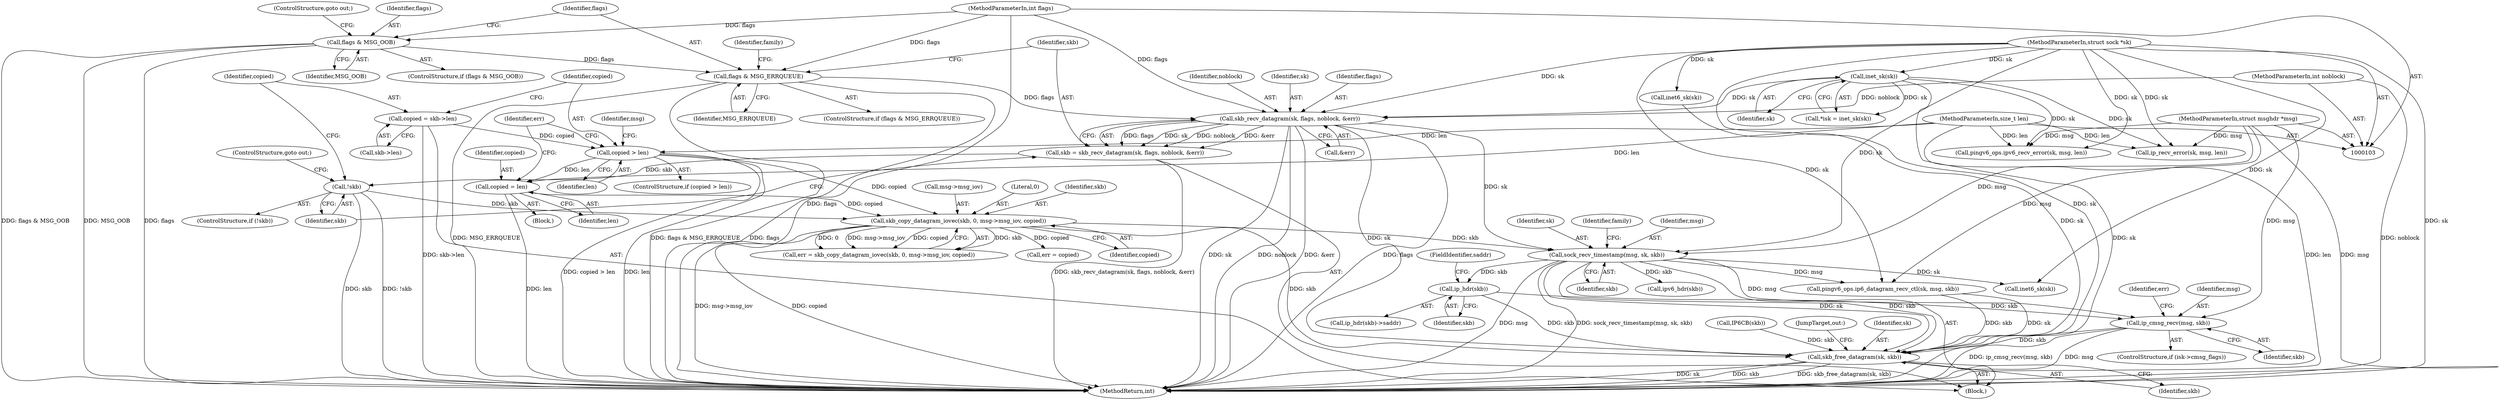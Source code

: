 digraph "0_linux_bceaa90240b6019ed73b49965eac7d167610be69_0@API" {
"1000265" [label="(Call,ip_cmsg_recv(msg, skb))"];
"1000209" [label="(Call,sock_recv_timestamp(msg, sk, skb))"];
"1000106" [label="(MethodParameterIn,struct msghdr *msg)"];
"1000169" [label="(Call,skb_recv_datagram(sk, flags, noblock, &err))"];
"1000115" [label="(Call,inet_sk(sk))"];
"1000105" [label="(MethodParameterIn,struct sock *sk)"];
"1000142" [label="(Call,flags & MSG_ERRQUEUE)"];
"1000137" [label="(Call,flags & MSG_OOB)"];
"1000109" [label="(MethodParameterIn,int flags)"];
"1000108" [label="(MethodParameterIn,int noblock)"];
"1000199" [label="(Call,skb_copy_datagram_iovec(skb, 0, msg->msg_iov, copied))"];
"1000176" [label="(Call,!skb)"];
"1000167" [label="(Call,skb = skb_recv_datagram(sk, flags, noblock, &err))"];
"1000185" [label="(Call,copied > len)"];
"1000179" [label="(Call,copied = skb->len)"];
"1000107" [label="(MethodParameterIn,size_t len)"];
"1000194" [label="(Call,copied = len)"];
"1000243" [label="(Call,ip_hdr(skb))"];
"1000361" [label="(Call,skb_free_datagram(sk, skb))"];
"1000177" [label="(Identifier,skb)"];
"1000215" [label="(Identifier,family)"];
"1000111" [label="(Block,)"];
"1000176" [label="(Call,!skb)"];
"1000261" [label="(ControlStructure,if (isk->cmsg_flags))"];
"1000350" [label="(Call,pingv6_ops.ip6_datagram_recv_ctl(sk, msg, skb))"];
"1000267" [label="(Identifier,skb)"];
"1000358" [label="(Identifier,err)"];
"1000148" [label="(Identifier,family)"];
"1000245" [label="(FieldIdentifier,saddr)"];
"1000163" [label="(Call,pingv6_ops.ipv6_recv_error(sk, msg, len))"];
"1000244" [label="(Identifier,skb)"];
"1000108" [label="(MethodParameterIn,int noblock)"];
"1000116" [label="(Identifier,sk)"];
"1000175" [label="(ControlStructure,if (!skb))"];
"1000141" [label="(ControlStructure,if (flags & MSG_ERRQUEUE))"];
"1000169" [label="(Call,skb_recv_datagram(sk, flags, noblock, &err))"];
"1000191" [label="(Identifier,msg)"];
"1000171" [label="(Identifier,flags)"];
"1000139" [label="(Identifier,MSG_OOB)"];
"1000364" [label="(JumpTarget,out:)"];
"1000140" [label="(ControlStructure,goto out;)"];
"1000137" [label="(Call,flags & MSG_OOB)"];
"1000212" [label="(Identifier,skb)"];
"1000187" [label="(Identifier,len)"];
"1000210" [label="(Identifier,msg)"];
"1000173" [label="(Call,&err)"];
"1000115" [label="(Call,inet_sk(sk))"];
"1000265" [label="(Call,ip_cmsg_recv(msg, skb))"];
"1000172" [label="(Identifier,noblock)"];
"1000144" [label="(Identifier,MSG_ERRQUEUE)"];
"1000179" [label="(Call,copied = skb->len)"];
"1000201" [label="(Literal,0)"];
"1000196" [label="(Identifier,len)"];
"1000198" [label="(Identifier,err)"];
"1000242" [label="(Call,ip_hdr(skb)->saddr)"];
"1000346" [label="(Call,inet6_sk(sk))"];
"1000195" [label="(Identifier,copied)"];
"1000363" [label="(Identifier,skb)"];
"1000107" [label="(MethodParameterIn,size_t len)"];
"1000277" [label="(Call,inet6_sk(sk))"];
"1000170" [label="(Identifier,sk)"];
"1000282" [label="(Call,ipv6_hdr(skb))"];
"1000205" [label="(Identifier,copied)"];
"1000194" [label="(Call,copied = len)"];
"1000180" [label="(Identifier,copied)"];
"1000362" [label="(Identifier,sk)"];
"1000266" [label="(Identifier,msg)"];
"1000138" [label="(Identifier,flags)"];
"1000181" [label="(Call,skb->len)"];
"1000167" [label="(Call,skb = skb_recv_datagram(sk, flags, noblock, &err))"];
"1000334" [label="(Call,IP6CB(skb))"];
"1000211" [label="(Identifier,sk)"];
"1000361" [label="(Call,skb_free_datagram(sk, skb))"];
"1000136" [label="(ControlStructure,if (flags & MSG_OOB))"];
"1000152" [label="(Call,ip_recv_error(sk, msg, len))"];
"1000106" [label="(MethodParameterIn,struct msghdr *msg)"];
"1000243" [label="(Call,ip_hdr(skb))"];
"1000105" [label="(MethodParameterIn,struct sock *sk)"];
"1000197" [label="(Call,err = skb_copy_datagram_iovec(skb, 0, msg->msg_iov, copied))"];
"1000200" [label="(Identifier,skb)"];
"1000209" [label="(Call,sock_recv_timestamp(msg, sk, skb))"];
"1000202" [label="(Call,msg->msg_iov)"];
"1000185" [label="(Call,copied > len)"];
"1000142" [label="(Call,flags & MSG_ERRQUEUE)"];
"1000370" [label="(MethodReturn,int)"];
"1000184" [label="(ControlStructure,if (copied > len))"];
"1000199" [label="(Call,skb_copy_datagram_iovec(skb, 0, msg->msg_iov, copied))"];
"1000168" [label="(Identifier,skb)"];
"1000178" [label="(ControlStructure,goto out;)"];
"1000357" [label="(Call,err = copied)"];
"1000113" [label="(Call,*isk = inet_sk(sk))"];
"1000186" [label="(Identifier,copied)"];
"1000109" [label="(MethodParameterIn,int flags)"];
"1000188" [label="(Block,)"];
"1000143" [label="(Identifier,flags)"];
"1000265" -> "1000261"  [label="AST: "];
"1000265" -> "1000267"  [label="CFG: "];
"1000266" -> "1000265"  [label="AST: "];
"1000267" -> "1000265"  [label="AST: "];
"1000358" -> "1000265"  [label="CFG: "];
"1000265" -> "1000370"  [label="DDG: ip_cmsg_recv(msg, skb)"];
"1000265" -> "1000370"  [label="DDG: msg"];
"1000209" -> "1000265"  [label="DDG: msg"];
"1000106" -> "1000265"  [label="DDG: msg"];
"1000243" -> "1000265"  [label="DDG: skb"];
"1000265" -> "1000361"  [label="DDG: skb"];
"1000209" -> "1000111"  [label="AST: "];
"1000209" -> "1000212"  [label="CFG: "];
"1000210" -> "1000209"  [label="AST: "];
"1000211" -> "1000209"  [label="AST: "];
"1000212" -> "1000209"  [label="AST: "];
"1000215" -> "1000209"  [label="CFG: "];
"1000209" -> "1000370"  [label="DDG: sock_recv_timestamp(msg, sk, skb)"];
"1000209" -> "1000370"  [label="DDG: msg"];
"1000106" -> "1000209"  [label="DDG: msg"];
"1000169" -> "1000209"  [label="DDG: sk"];
"1000105" -> "1000209"  [label="DDG: sk"];
"1000199" -> "1000209"  [label="DDG: skb"];
"1000209" -> "1000243"  [label="DDG: skb"];
"1000209" -> "1000277"  [label="DDG: sk"];
"1000209" -> "1000282"  [label="DDG: skb"];
"1000209" -> "1000350"  [label="DDG: msg"];
"1000209" -> "1000361"  [label="DDG: sk"];
"1000209" -> "1000361"  [label="DDG: skb"];
"1000106" -> "1000103"  [label="AST: "];
"1000106" -> "1000370"  [label="DDG: msg"];
"1000106" -> "1000152"  [label="DDG: msg"];
"1000106" -> "1000163"  [label="DDG: msg"];
"1000106" -> "1000350"  [label="DDG: msg"];
"1000169" -> "1000167"  [label="AST: "];
"1000169" -> "1000173"  [label="CFG: "];
"1000170" -> "1000169"  [label="AST: "];
"1000171" -> "1000169"  [label="AST: "];
"1000172" -> "1000169"  [label="AST: "];
"1000173" -> "1000169"  [label="AST: "];
"1000167" -> "1000169"  [label="CFG: "];
"1000169" -> "1000370"  [label="DDG: noblock"];
"1000169" -> "1000370"  [label="DDG: &err"];
"1000169" -> "1000370"  [label="DDG: flags"];
"1000169" -> "1000370"  [label="DDG: sk"];
"1000169" -> "1000167"  [label="DDG: sk"];
"1000169" -> "1000167"  [label="DDG: flags"];
"1000169" -> "1000167"  [label="DDG: noblock"];
"1000169" -> "1000167"  [label="DDG: &err"];
"1000115" -> "1000169"  [label="DDG: sk"];
"1000105" -> "1000169"  [label="DDG: sk"];
"1000142" -> "1000169"  [label="DDG: flags"];
"1000109" -> "1000169"  [label="DDG: flags"];
"1000108" -> "1000169"  [label="DDG: noblock"];
"1000169" -> "1000361"  [label="DDG: sk"];
"1000115" -> "1000113"  [label="AST: "];
"1000115" -> "1000116"  [label="CFG: "];
"1000116" -> "1000115"  [label="AST: "];
"1000113" -> "1000115"  [label="CFG: "];
"1000115" -> "1000370"  [label="DDG: sk"];
"1000115" -> "1000113"  [label="DDG: sk"];
"1000105" -> "1000115"  [label="DDG: sk"];
"1000115" -> "1000152"  [label="DDG: sk"];
"1000115" -> "1000163"  [label="DDG: sk"];
"1000105" -> "1000103"  [label="AST: "];
"1000105" -> "1000370"  [label="DDG: sk"];
"1000105" -> "1000152"  [label="DDG: sk"];
"1000105" -> "1000163"  [label="DDG: sk"];
"1000105" -> "1000277"  [label="DDG: sk"];
"1000105" -> "1000346"  [label="DDG: sk"];
"1000105" -> "1000350"  [label="DDG: sk"];
"1000105" -> "1000361"  [label="DDG: sk"];
"1000142" -> "1000141"  [label="AST: "];
"1000142" -> "1000144"  [label="CFG: "];
"1000143" -> "1000142"  [label="AST: "];
"1000144" -> "1000142"  [label="AST: "];
"1000148" -> "1000142"  [label="CFG: "];
"1000168" -> "1000142"  [label="CFG: "];
"1000142" -> "1000370"  [label="DDG: flags & MSG_ERRQUEUE"];
"1000142" -> "1000370"  [label="DDG: MSG_ERRQUEUE"];
"1000142" -> "1000370"  [label="DDG: flags"];
"1000137" -> "1000142"  [label="DDG: flags"];
"1000109" -> "1000142"  [label="DDG: flags"];
"1000137" -> "1000136"  [label="AST: "];
"1000137" -> "1000139"  [label="CFG: "];
"1000138" -> "1000137"  [label="AST: "];
"1000139" -> "1000137"  [label="AST: "];
"1000140" -> "1000137"  [label="CFG: "];
"1000143" -> "1000137"  [label="CFG: "];
"1000137" -> "1000370"  [label="DDG: MSG_OOB"];
"1000137" -> "1000370"  [label="DDG: flags"];
"1000137" -> "1000370"  [label="DDG: flags & MSG_OOB"];
"1000109" -> "1000137"  [label="DDG: flags"];
"1000109" -> "1000103"  [label="AST: "];
"1000109" -> "1000370"  [label="DDG: flags"];
"1000108" -> "1000103"  [label="AST: "];
"1000108" -> "1000370"  [label="DDG: noblock"];
"1000199" -> "1000197"  [label="AST: "];
"1000199" -> "1000205"  [label="CFG: "];
"1000200" -> "1000199"  [label="AST: "];
"1000201" -> "1000199"  [label="AST: "];
"1000202" -> "1000199"  [label="AST: "];
"1000205" -> "1000199"  [label="AST: "];
"1000197" -> "1000199"  [label="CFG: "];
"1000199" -> "1000370"  [label="DDG: copied"];
"1000199" -> "1000370"  [label="DDG: msg->msg_iov"];
"1000199" -> "1000197"  [label="DDG: skb"];
"1000199" -> "1000197"  [label="DDG: 0"];
"1000199" -> "1000197"  [label="DDG: msg->msg_iov"];
"1000199" -> "1000197"  [label="DDG: copied"];
"1000176" -> "1000199"  [label="DDG: skb"];
"1000185" -> "1000199"  [label="DDG: copied"];
"1000194" -> "1000199"  [label="DDG: copied"];
"1000199" -> "1000357"  [label="DDG: copied"];
"1000199" -> "1000361"  [label="DDG: skb"];
"1000176" -> "1000175"  [label="AST: "];
"1000176" -> "1000177"  [label="CFG: "];
"1000177" -> "1000176"  [label="AST: "];
"1000178" -> "1000176"  [label="CFG: "];
"1000180" -> "1000176"  [label="CFG: "];
"1000176" -> "1000370"  [label="DDG: !skb"];
"1000176" -> "1000370"  [label="DDG: skb"];
"1000167" -> "1000176"  [label="DDG: skb"];
"1000167" -> "1000111"  [label="AST: "];
"1000168" -> "1000167"  [label="AST: "];
"1000177" -> "1000167"  [label="CFG: "];
"1000167" -> "1000370"  [label="DDG: skb_recv_datagram(sk, flags, noblock, &err)"];
"1000185" -> "1000184"  [label="AST: "];
"1000185" -> "1000187"  [label="CFG: "];
"1000186" -> "1000185"  [label="AST: "];
"1000187" -> "1000185"  [label="AST: "];
"1000191" -> "1000185"  [label="CFG: "];
"1000198" -> "1000185"  [label="CFG: "];
"1000185" -> "1000370"  [label="DDG: copied > len"];
"1000185" -> "1000370"  [label="DDG: len"];
"1000179" -> "1000185"  [label="DDG: copied"];
"1000107" -> "1000185"  [label="DDG: len"];
"1000185" -> "1000194"  [label="DDG: len"];
"1000179" -> "1000111"  [label="AST: "];
"1000179" -> "1000181"  [label="CFG: "];
"1000180" -> "1000179"  [label="AST: "];
"1000181" -> "1000179"  [label="AST: "];
"1000186" -> "1000179"  [label="CFG: "];
"1000179" -> "1000370"  [label="DDG: skb->len"];
"1000107" -> "1000103"  [label="AST: "];
"1000107" -> "1000370"  [label="DDG: len"];
"1000107" -> "1000152"  [label="DDG: len"];
"1000107" -> "1000163"  [label="DDG: len"];
"1000107" -> "1000194"  [label="DDG: len"];
"1000194" -> "1000188"  [label="AST: "];
"1000194" -> "1000196"  [label="CFG: "];
"1000195" -> "1000194"  [label="AST: "];
"1000196" -> "1000194"  [label="AST: "];
"1000198" -> "1000194"  [label="CFG: "];
"1000194" -> "1000370"  [label="DDG: len"];
"1000243" -> "1000242"  [label="AST: "];
"1000243" -> "1000244"  [label="CFG: "];
"1000244" -> "1000243"  [label="AST: "];
"1000245" -> "1000243"  [label="CFG: "];
"1000243" -> "1000361"  [label="DDG: skb"];
"1000361" -> "1000111"  [label="AST: "];
"1000361" -> "1000363"  [label="CFG: "];
"1000362" -> "1000361"  [label="AST: "];
"1000363" -> "1000361"  [label="AST: "];
"1000364" -> "1000361"  [label="CFG: "];
"1000361" -> "1000370"  [label="DDG: skb_free_datagram(sk, skb)"];
"1000361" -> "1000370"  [label="DDG: sk"];
"1000361" -> "1000370"  [label="DDG: skb"];
"1000350" -> "1000361"  [label="DDG: sk"];
"1000350" -> "1000361"  [label="DDG: skb"];
"1000346" -> "1000361"  [label="DDG: sk"];
"1000334" -> "1000361"  [label="DDG: skb"];
}
